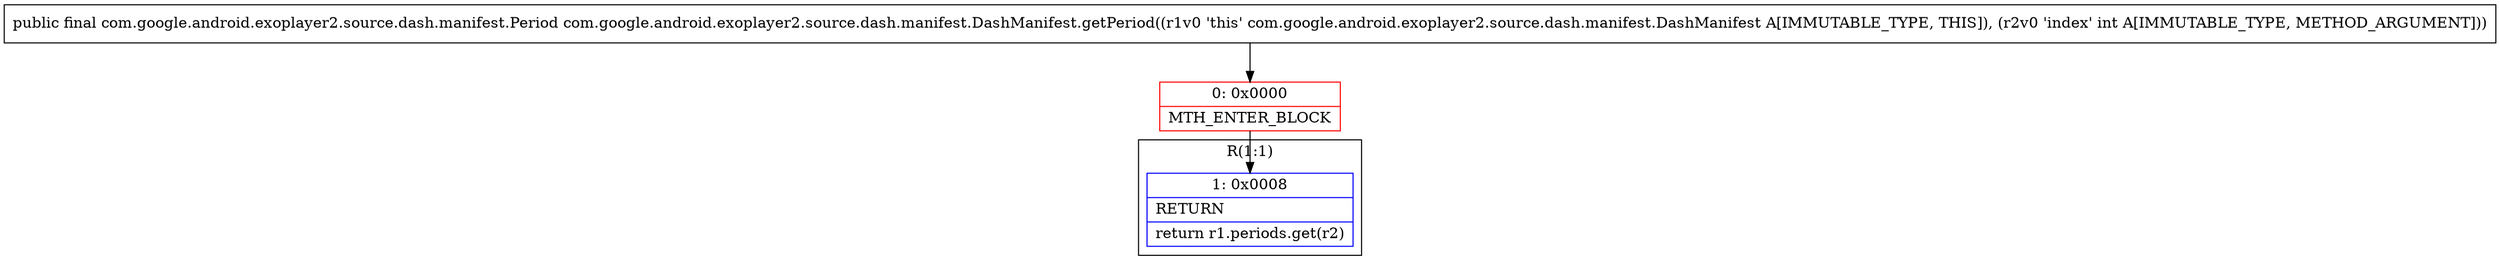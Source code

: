 digraph "CFG forcom.google.android.exoplayer2.source.dash.manifest.DashManifest.getPeriod(I)Lcom\/google\/android\/exoplayer2\/source\/dash\/manifest\/Period;" {
subgraph cluster_Region_1297742148 {
label = "R(1:1)";
node [shape=record,color=blue];
Node_1 [shape=record,label="{1\:\ 0x0008|RETURN\l|return r1.periods.get(r2)\l}"];
}
Node_0 [shape=record,color=red,label="{0\:\ 0x0000|MTH_ENTER_BLOCK\l}"];
MethodNode[shape=record,label="{public final com.google.android.exoplayer2.source.dash.manifest.Period com.google.android.exoplayer2.source.dash.manifest.DashManifest.getPeriod((r1v0 'this' com.google.android.exoplayer2.source.dash.manifest.DashManifest A[IMMUTABLE_TYPE, THIS]), (r2v0 'index' int A[IMMUTABLE_TYPE, METHOD_ARGUMENT])) }"];
MethodNode -> Node_0;
Node_0 -> Node_1;
}

